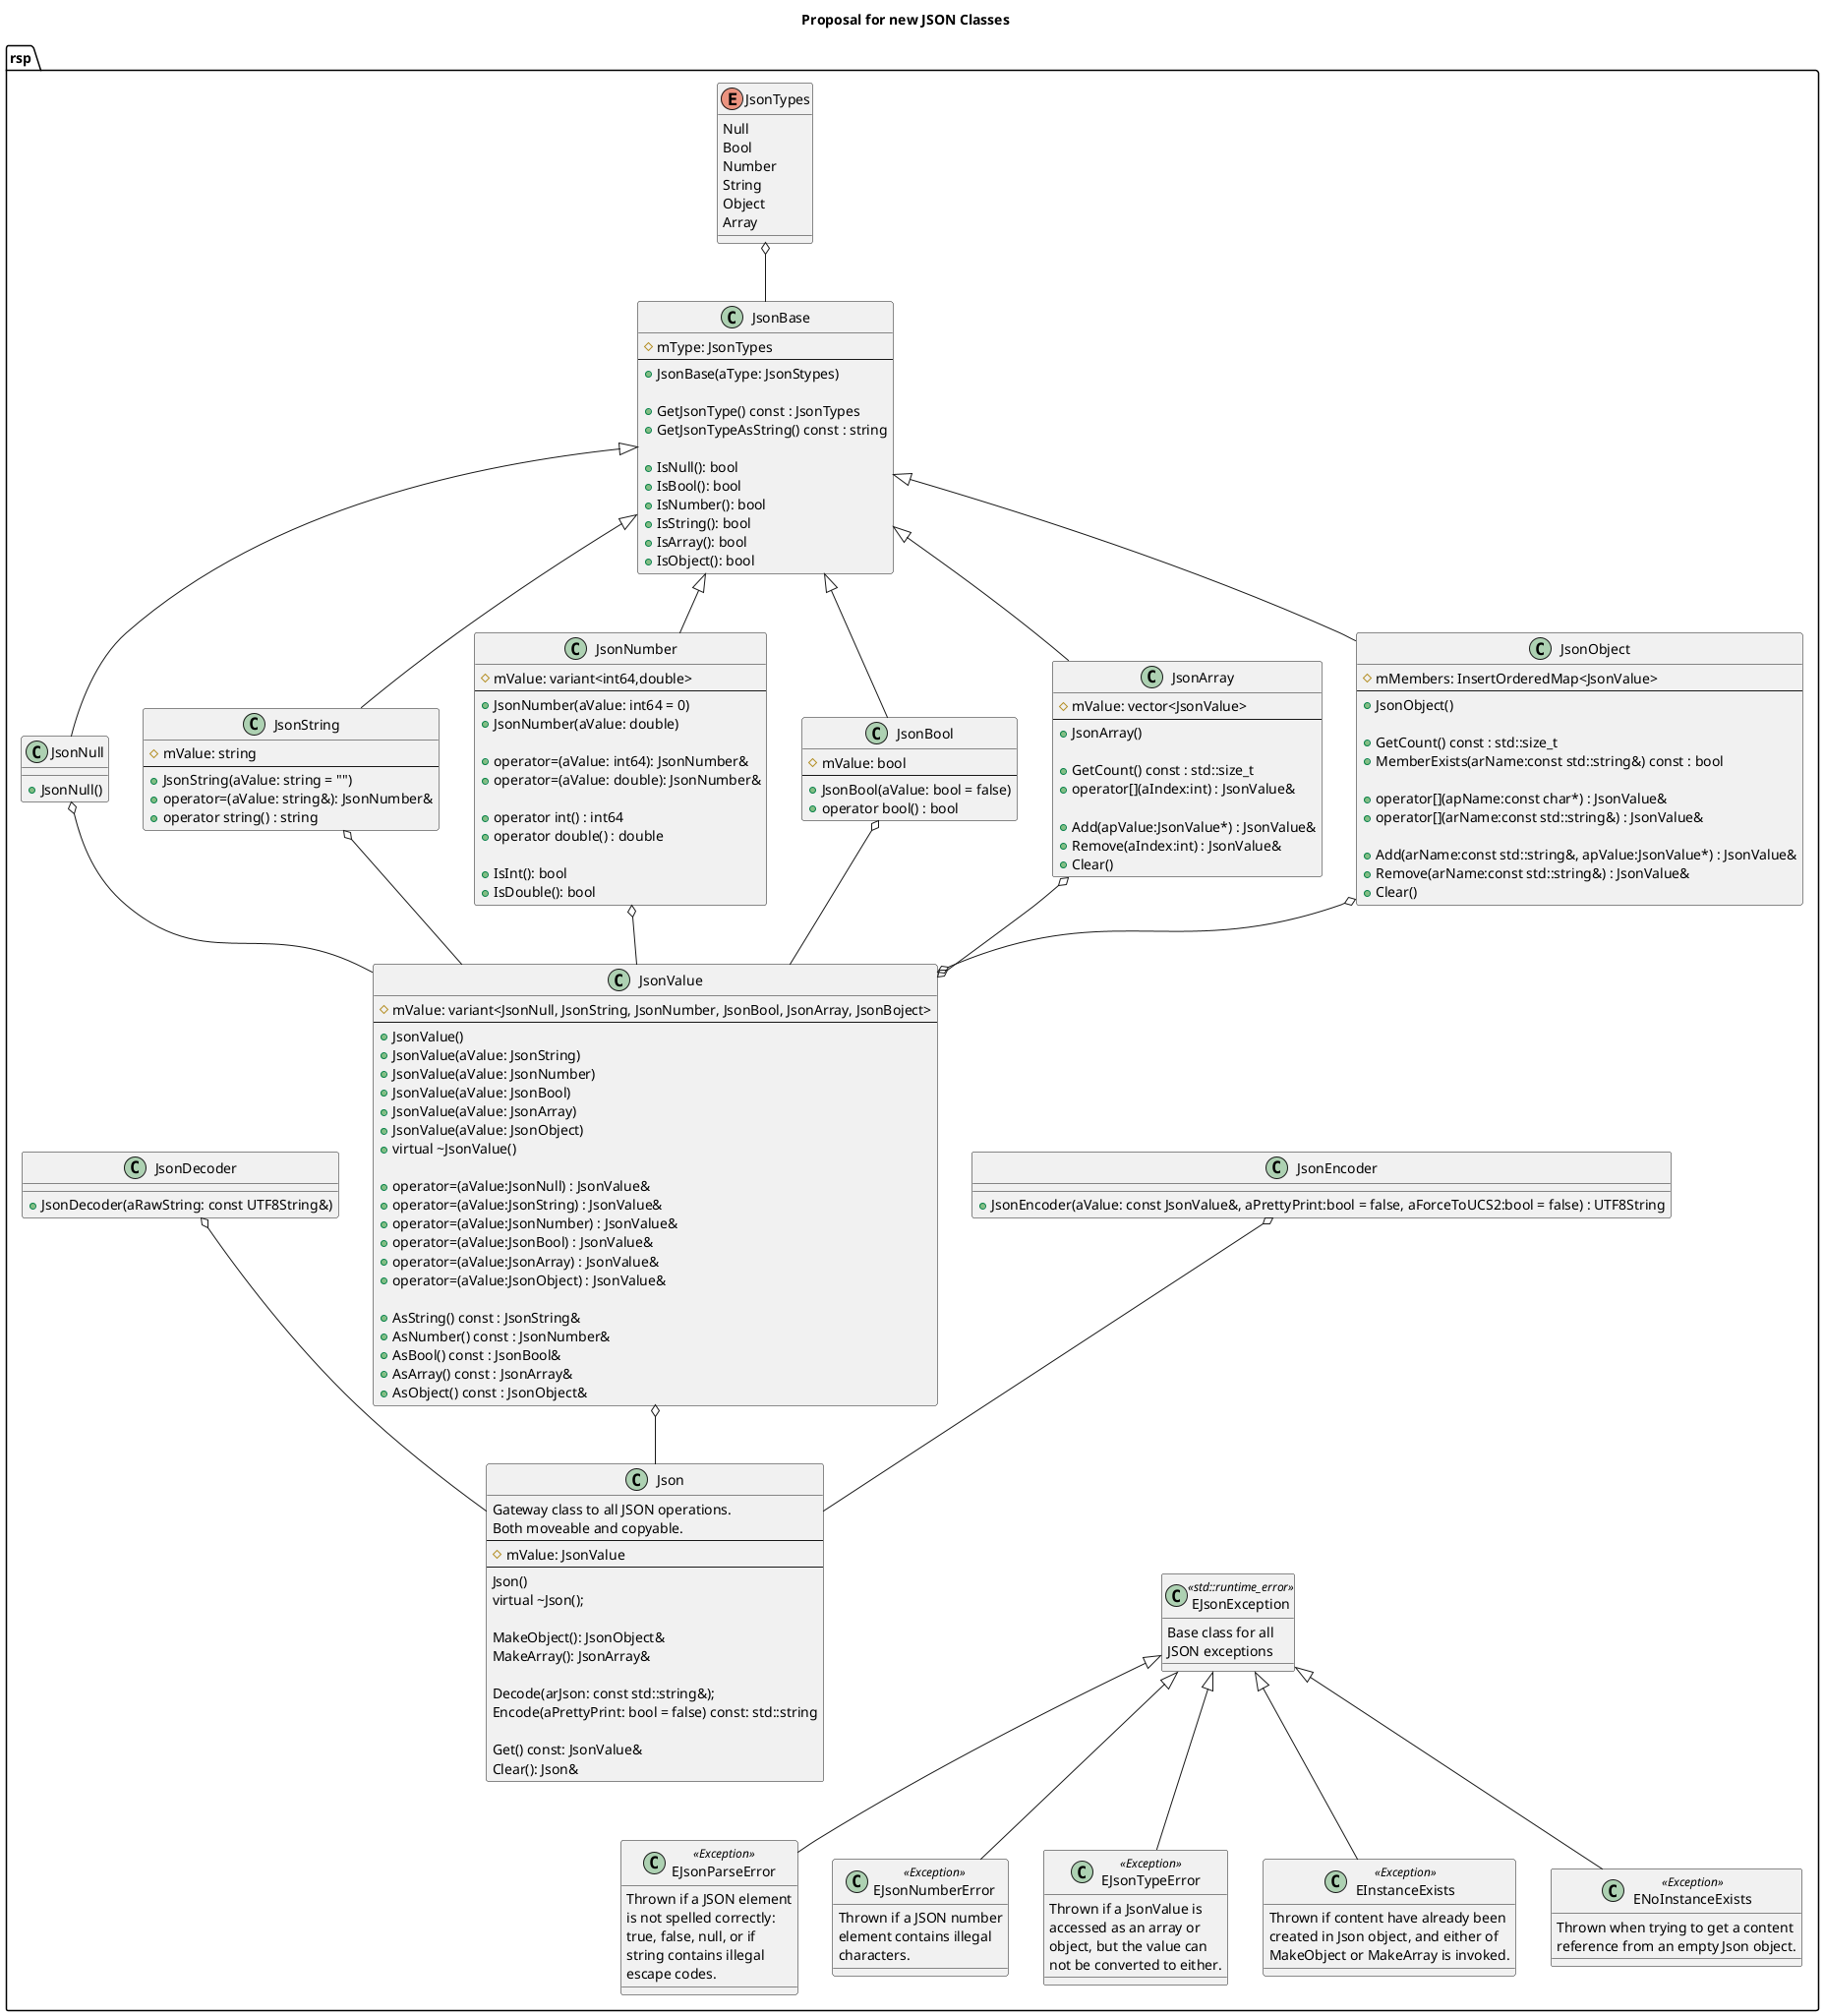 @startuml

skinparam stereotypeCBackgroundColor<<Exception>> Red
skinparam stereotypeCBackgroundColor<<std::runtime_error>> Red
'hide stereotype

title Proposal for new JSON Classes

namespace rsp {

enum JsonTypes {
    Null
    Bool
    Number
    String
    Object
    Array
}

class JsonBase {
    #mType: JsonTypes
--
    +JsonBase(aType: JsonStypes)
    
    +GetJsonType() const : JsonTypes
    +GetJsonTypeAsString() const : string
    
    +IsNull(): bool
    +IsBool(): bool
    +IsNumber(): bool
    +IsString(): bool
    +IsArray(): bool
    +IsObject(): bool
}

class JsonNull {
    +JsonNull()
}

class JsonString {
    #mValue: string
    --
    +JsonString(aValue: string = "")
    +operator=(aValue: string&): JsonNumber&
    +operator string() : string
}

class JsonNumber {
    #mValue: variant<int64,double>
    --
    +JsonNumber(aValue: int64 = 0)
    +JsonNumber(aValue: double)

    +operator=(aValue: int64): JsonNumber&
    +operator=(aValue: double): JsonNumber&
    
    +operator int() : int64
    +operator double() : double
    
    +IsInt(): bool
    +IsDouble(): bool
}

class JsonBool {
    #mValue: bool
    --
    +JsonBool(aValue: bool = false)
    +operator bool() : bool
}

class JsonArray {
    #mValue: vector<JsonValue>
    --
    +JsonArray()

    +GetCount() const : std::size_t
    +operator[](aIndex:int) : JsonValue&

    +Add(apValue:JsonValue*) : JsonValue&
    +Remove(aIndex:int) : JsonValue&
    +Clear()
}

class JsonObject {
    #mMembers: InsertOrderedMap<JsonValue>
    --
    +JsonObject()

    +GetCount() const : std::size_t
    +MemberExists(arName:const std::string&) const : bool

    +operator[](apName:const char*) : JsonValue&
    +operator[](arName:const std::string&) : JsonValue&

    +Add(arName:const std::string&, apValue:JsonValue*) : JsonValue&
    +Remove(arName:const std::string&) : JsonValue&
    +Clear()
}

class JsonEncoder {
    +JsonEncoder(aValue: const JsonValue&, aPrettyPrint:bool = false, aForceToUCS2:bool = false) : UTF8String
}

class JsonDecoder {
    +JsonDecoder(aRawString: const UTF8String&)
}

class JsonValue {
    #mValue: variant<JsonNull, JsonString, JsonNumber, JsonBool, JsonArray, JsonBoject>
    --
    +JsonValue()
    +JsonValue(aValue: JsonString)
    +JsonValue(aValue: JsonNumber)
    +JsonValue(aValue: JsonBool)
    +JsonValue(aValue: JsonArray)
    +JsonValue(aValue: JsonObject)
    +virtual ~JsonValue()

    +operator=(aValue:JsonNull) : JsonValue&
    +operator=(aValue:JsonString) : JsonValue&
    +operator=(aValue:JsonNumber) : JsonValue&
    +operator=(aValue:JsonBool) : JsonValue&
    +operator=(aValue:JsonArray) : JsonValue&
    +operator=(aValue:JsonObject) : JsonValue&

    +AsString() const : JsonString&
    +AsNumber() const : JsonNumber&
    +AsBool() const : JsonBool&
    +AsArray() const : JsonArray&
    +AsObject() const : JsonObject&
}


class Json {
    Gateway class to all JSON operations.
    Both moveable and copyable.
    --
    #mValue: JsonValue
    --
    Json()
    virtual ~Json();

    MakeObject(): JsonObject&
    MakeArray(): JsonArray&

    Decode(arJson: const std::string&);
    Encode(aPrettyPrint: bool = false) const: std::string

    Get() const: JsonValue&
    Clear(): Json&
}

class EJsonException <<std::runtime_error>> {
    Base class for all
    JSON exceptions
}

class EJsonParseError <<Exception>> {
    Thrown if a JSON element
    is not spelled correctly:
    true, false, null, or if
    string contains illegal
    escape codes.
}

class EJsonNumberError <<Exception>> {
    Thrown if a JSON number
    element contains illegal
    characters.
}

class EJsonTypeError <<Exception>> {
    Thrown if a JsonValue is
    accessed as an array or
    object, but the value can
    not be converted to either.
}

class EInstanceExists <<Exception>> {
    Thrown if content have already been
    created in Json object, and either of
    MakeObject or MakeArray is invoked.
}

class ENoInstanceExists <<Exception>> {
    Thrown when trying to get a content
    reference from an empty Json object.
}

JsonEncoder -down[hidden]- EJsonException

EJsonException <|-- EJsonParseError
EJsonException <|-- EJsonTypeError
EJsonException <|-- EJsonNumberError
EJsonException <|-- EInstanceExists
EJsonException <|-- ENoInstanceExists

JsonTypes o-- JsonBase

JsonBase <|-- JsonNull
JsonBase <|-- JsonString
JsonBase <|-- JsonNumber
JsonBase <|-- JsonBool
JsonBase <|-- JsonArray
JsonBase <|-- JsonObject

JsonNull o-- JsonValue
JsonBool o-- JsonValue
JsonString o-- JsonValue
JsonNumber o-- JsonValue
JsonArray o-down-o JsonValue
JsonObject o-down-o JsonValue

JsonEncoder -left[hidden]- JsonValue
JsonDecoder o-- Json
JsonValue o-- Json
JsonEncoder o-- Json
}

@enduml
